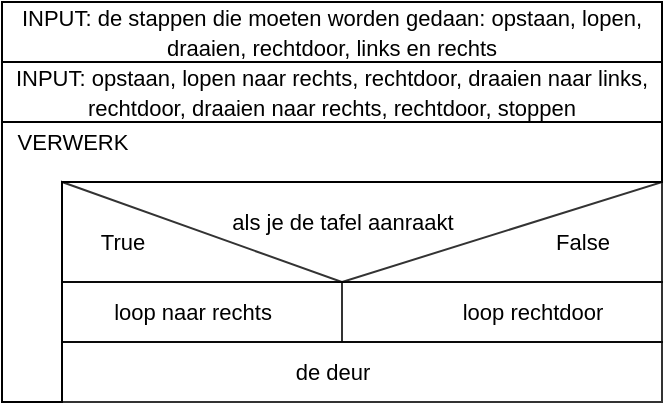 <mxfile>
    <diagram id="LwSql3ClAsCuXNfqQrID" name="Page-1">
        <mxGraphModel dx="546" dy="394" grid="1" gridSize="10" guides="1" tooltips="1" connect="1" arrows="1" fold="1" page="1" pageScale="1" pageWidth="850" pageHeight="1100" math="0" shadow="0">
            <root>
                <mxCell id="0"/>
                <mxCell id="1" parent="0"/>
                <mxCell id="54" value="" style="group;verticalAlign=middle;" vertex="1" connectable="0" parent="1">
                    <mxGeometry x="180" y="120" width="330" height="205" as="geometry"/>
                </mxCell>
                <mxCell id="2" value="&lt;font style=&quot;font-size: 11px&quot;&gt;INPUT: de stappen die moeten worden gedaan: opstaan, lopen, draaien, rechtdoor, links en rechts&lt;/font&gt;" style="rounded=0;whiteSpace=wrap;html=1;" vertex="1" parent="54">
                    <mxGeometry width="330" height="30" as="geometry"/>
                </mxCell>
                <mxCell id="39" value="" style="group;fontSize=11;" vertex="1" connectable="0" parent="54">
                    <mxGeometry y="30" width="330" height="175" as="geometry"/>
                </mxCell>
                <mxCell id="3" value="" style="shape=corner;whiteSpace=wrap;html=1;dx=30;dy=30;" vertex="1" parent="39">
                    <mxGeometry y="30" width="330" height="140" as="geometry"/>
                </mxCell>
                <mxCell id="5" value="&lt;font style=&quot;font-size: 11px&quot;&gt;INPUT: opstaan, lopen naar rechts, rechtdoor, draaien naar links, rechtdoor, draaien naar rechts, rechtdoor, stoppen&lt;/font&gt;" style="rounded=0;whiteSpace=wrap;html=1;" vertex="1" parent="39">
                    <mxGeometry width="330" height="30" as="geometry"/>
                </mxCell>
                <mxCell id="30" value="" style="verticalLabelPosition=bottom;verticalAlign=top;html=1;shape=mxgraph.basic.orthogonal_triangle;strokeColor=#000000;strokeWidth=1;fillColor=none;opacity=80;direction=north;" vertex="1" parent="39">
                    <mxGeometry x="170" y="60" width="160" height="50" as="geometry"/>
                </mxCell>
                <mxCell id="31" value="" style="verticalLabelPosition=bottom;verticalAlign=top;html=1;shape=mxgraph.basic.orthogonal_triangle;strokeColor=#000000;strokeWidth=1;fillColor=none;opacity=80;" vertex="1" parent="39">
                    <mxGeometry x="30" y="60" width="140" height="50" as="geometry"/>
                </mxCell>
                <mxCell id="36" value="" style="verticalLabelPosition=bottom;verticalAlign=top;html=1;shape=mxgraph.basic.rect;fillColor2=none;strokeWidth=1;size=20;indent=5;fillColor=none;opacity=80;" vertex="1" parent="39">
                    <mxGeometry x="30" y="110" width="300" height="30" as="geometry"/>
                </mxCell>
                <mxCell id="38" value="" style="line;strokeWidth=1;direction=south;html=1;fillColor=none;opacity=80;" vertex="1" parent="39">
                    <mxGeometry x="165" y="110" width="10" height="30" as="geometry"/>
                </mxCell>
                <mxCell id="35" value="" style="verticalLabelPosition=bottom;verticalAlign=top;html=1;shape=mxgraph.basic.rect;fillColor2=none;strokeWidth=1;size=20;indent=5;fillColor=none;opacity=80;" vertex="1" parent="39">
                    <mxGeometry x="30" y="140" width="300" height="30" as="geometry"/>
                </mxCell>
                <mxCell id="56" value="VERWERK" style="text;html=1;resizable=0;autosize=1;align=center;verticalAlign=middle;points=[];fillColor=none;strokeColor=none;rounded=0;fontSize=11;opacity=80;" vertex="1" parent="39">
                    <mxGeometry y="30" width="70" height="20" as="geometry"/>
                </mxCell>
                <mxCell id="57" value="als je de tafel aanraakt" style="text;html=1;resizable=0;autosize=1;align=center;verticalAlign=middle;points=[];fillColor=none;strokeColor=none;rounded=0;fontSize=11;opacity=80;" vertex="1" parent="39">
                    <mxGeometry x="105" y="70" width="130" height="20" as="geometry"/>
                </mxCell>
                <mxCell id="58" value="True" style="text;html=1;resizable=0;autosize=1;align=center;verticalAlign=middle;points=[];fillColor=none;strokeColor=none;rounded=0;fontSize=11;opacity=80;" vertex="1" parent="39">
                    <mxGeometry x="40" y="80" width="40" height="20" as="geometry"/>
                </mxCell>
                <mxCell id="59" value="False" style="text;html=1;resizable=0;autosize=1;align=center;verticalAlign=middle;points=[];fillColor=none;strokeColor=none;rounded=0;fontSize=11;opacity=80;" vertex="1" parent="39">
                    <mxGeometry x="270" y="80" width="40" height="20" as="geometry"/>
                </mxCell>
                <mxCell id="60" value="loop naar rechts" style="text;html=1;resizable=0;autosize=1;align=center;verticalAlign=middle;points=[];fillColor=none;strokeColor=none;rounded=0;fontSize=11;opacity=80;" vertex="1" parent="39">
                    <mxGeometry x="50" y="115" width="90" height="20" as="geometry"/>
                </mxCell>
                <mxCell id="61" value="loop rechtdoor" style="text;html=1;resizable=0;autosize=1;align=center;verticalAlign=middle;points=[];fillColor=none;strokeColor=none;rounded=0;fontSize=11;opacity=80;" vertex="1" parent="39">
                    <mxGeometry x="220" y="115" width="90" height="20" as="geometry"/>
                </mxCell>
                <mxCell id="62" value="de deur" style="text;html=1;resizable=0;autosize=1;align=center;verticalAlign=middle;points=[];fillColor=none;strokeColor=none;rounded=0;fontSize=11;opacity=80;" vertex="1" parent="39">
                    <mxGeometry x="140" y="145" width="50" height="20" as="geometry"/>
                </mxCell>
            </root>
        </mxGraphModel>
    </diagram>
</mxfile>